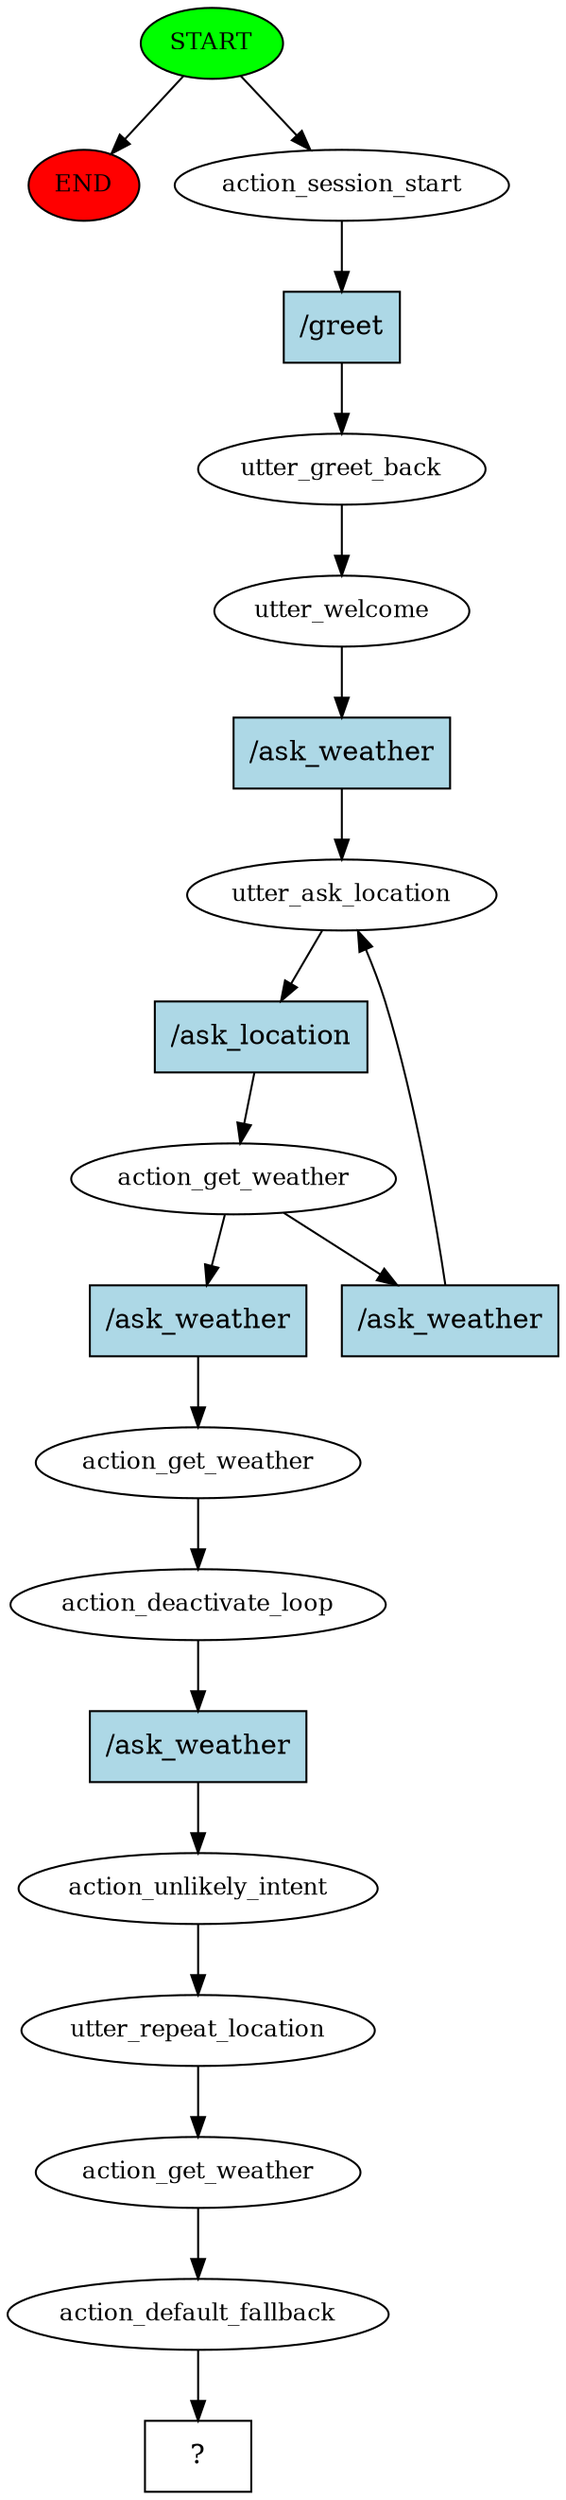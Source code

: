 digraph  {
0 [class="start active", fillcolor=green, fontsize=12, label=START, style=filled];
"-1" [class=end, fillcolor=red, fontsize=12, label=END, style=filled];
1 [class=active, fontsize=12, label=action_session_start];
2 [class=active, fontsize=12, label=utter_greet_back];
3 [class=active, fontsize=12, label=utter_welcome];
4 [class=active, fontsize=12, label=utter_ask_location];
5 [class=active, fontsize=12, label=action_get_weather];
8 [class=active, fontsize=12, label=action_get_weather];
9 [class=active, fontsize=12, label=action_deactivate_loop];
10 [class=active, fontsize=12, label=action_unlikely_intent];
11 [class=active, fontsize=12, label=utter_repeat_location];
12 [class=active, fontsize=12, label=action_get_weather];
13 [class=active, fontsize=12, label=action_default_fallback];
14 [class="intent dashed active", label="  ?  ", shape=rect];
15 [class="intent active", fillcolor=lightblue, label="/greet", shape=rect, style=filled];
16 [class="intent active", fillcolor=lightblue, label="/ask_weather", shape=rect, style=filled];
17 [class="intent active", fillcolor=lightblue, label="/ask_location", shape=rect, style=filled];
18 [class="intent active", fillcolor=lightblue, label="/ask_weather", shape=rect, style=filled];
19 [class="intent active", fillcolor=lightblue, label="/ask_weather", shape=rect, style=filled];
20 [class="intent active", fillcolor=lightblue, label="/ask_weather", shape=rect, style=filled];
0 -> "-1"  [class="", key=NONE, label=""];
0 -> 1  [class=active, key=NONE, label=""];
1 -> 15  [class=active, key=0];
2 -> 3  [class=active, key=NONE, label=""];
3 -> 16  [class=active, key=0];
4 -> 17  [class=active, key=0];
5 -> 18  [class=active, key=0];
5 -> 19  [class=active, key=0];
8 -> 9  [class=active, key=NONE, label=""];
9 -> 20  [class=active, key=0];
10 -> 11  [class=active, key=NONE, label=""];
11 -> 12  [class=active, key=NONE, label=""];
12 -> 13  [class=active, key=NONE, label=""];
13 -> 14  [class=active, key=NONE, label=""];
15 -> 2  [class=active, key=0];
16 -> 4  [class=active, key=0];
17 -> 5  [class=active, key=0];
18 -> 4  [class=active, key=0];
19 -> 8  [class=active, key=0];
20 -> 10  [class=active, key=0];
}
